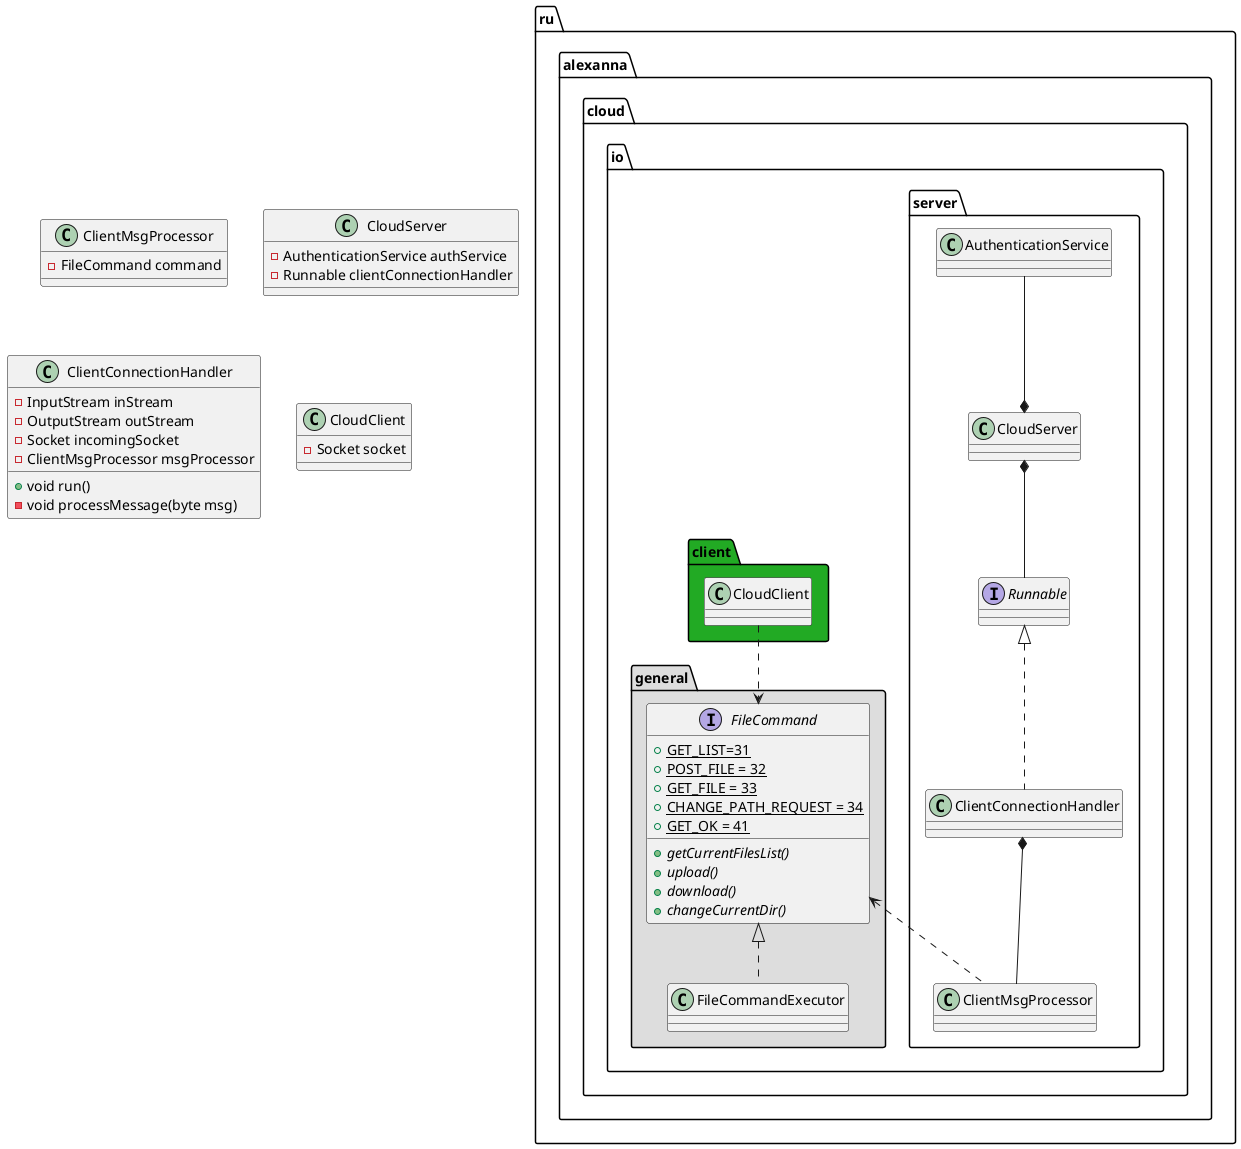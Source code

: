 @startuml
package "ru.alexanna.cloud.io.server" {
class ClientConnectionHandler implements Runnable
CloudServer *-- Runnable
AuthenticationService --* CloudServer
ClientConnectionHandler *-- ClientMsgProcessor
ru.alexanna.cloud.io.general.FileCommand <.. ClientMsgProcessor

}

class ClientMsgProcessor {
- FileCommand command
}

class CloudServer {
- AuthenticationService authService
- Runnable clientConnectionHandler
}

class ClientConnectionHandler {
- InputStream inStream
- OutputStream outStream
- Socket incomingSocket
- ClientMsgProcessor msgProcessor
+ void run()
- void processMessage(byte msg)
}

package "ru.alexanna.cloud.io.general" #DDDDDD {
class FileCommandExecutor implements FileCommand
}

interface ru.alexanna.cloud.io.general.FileCommand {
+ {static} GET_LIST=31
+ {static} POST_FILE = 32
+ {static} GET_FILE = 33
+ {static} CHANGE_PATH_REQUEST = 34
+ {static} GET_OK = 41
+ {abstract} getCurrentFilesList()
+ {abstract} upload()
+ {abstract} download()
+ {abstract} changeCurrentDir()
'+ {abstract} copy()
'+ {abstract} delete()
'+ {abstract} move()
}

class ru.alexanna.cloud.io.general.FileCommandExecutor {

}

package "ru.alexanna.cloud.io.client" #22AA24 {
CloudClient ..> ru.alexanna.cloud.io.general.FileCommand
}

class CloudClient {
- Socket socket
}

@enduml